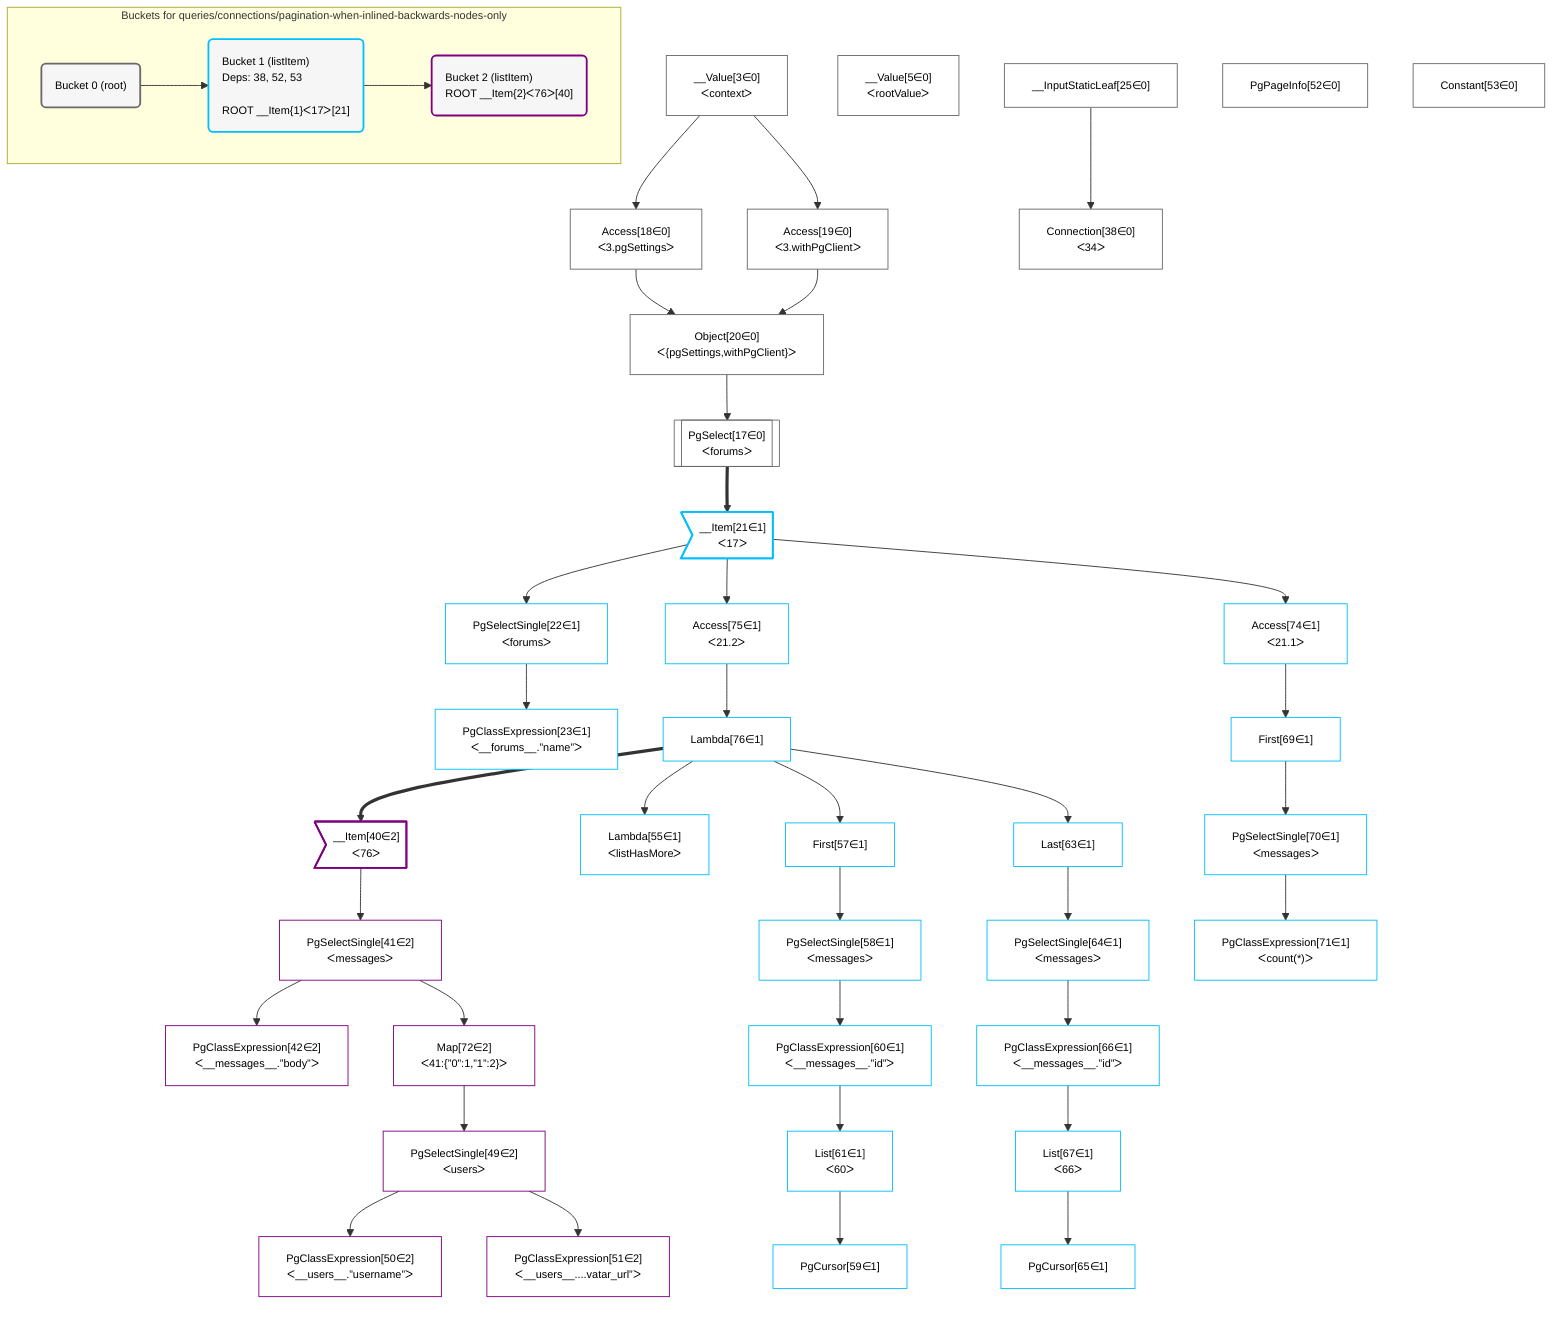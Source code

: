 %%{init: {'themeVariables': { 'fontSize': '12px'}}}%%
graph TD
    classDef path fill:#eee,stroke:#000,color:#000
    classDef plan fill:#fff,stroke-width:1px,color:#000
    classDef itemplan fill:#fff,stroke-width:2px,color:#000
    classDef sideeffectplan fill:#f00,stroke-width:2px,color:#000
    classDef bucket fill:#f6f6f6,color:#000,stroke-width:2px,text-align:left


    %% define steps
    __Value3["__Value[3∈0]<br />ᐸcontextᐳ"]:::plan
    __Value5["__Value[5∈0]<br />ᐸrootValueᐳ"]:::plan
    Access18["Access[18∈0]<br />ᐸ3.pgSettingsᐳ"]:::plan
    Access19["Access[19∈0]<br />ᐸ3.withPgClientᐳ"]:::plan
    Object20["Object[20∈0]<br />ᐸ{pgSettings,withPgClient}ᐳ"]:::plan
    PgSelect17[["PgSelect[17∈0]<br />ᐸforumsᐳ"]]:::plan
    __Item21>"__Item[21∈1]<br />ᐸ17ᐳ"]:::itemplan
    PgSelectSingle22["PgSelectSingle[22∈1]<br />ᐸforumsᐳ"]:::plan
    PgClassExpression23["PgClassExpression[23∈1]<br />ᐸ__forums__.”name”ᐳ"]:::plan
    __InputStaticLeaf25["__InputStaticLeaf[25∈0]"]:::plan
    Connection38["Connection[38∈0]<br />ᐸ34ᐳ"]:::plan
    Access75["Access[75∈1]<br />ᐸ21.2ᐳ"]:::plan
    Lambda76["Lambda[76∈1]"]:::plan
    __Item40>"__Item[40∈2]<br />ᐸ76ᐳ"]:::itemplan
    PgSelectSingle41["PgSelectSingle[41∈2]<br />ᐸmessagesᐳ"]:::plan
    PgClassExpression42["PgClassExpression[42∈2]<br />ᐸ__messages__.”body”ᐳ"]:::plan
    Map72["Map[72∈2]<br />ᐸ41:{”0”:1,”1”:2}ᐳ"]:::plan
    PgSelectSingle49["PgSelectSingle[49∈2]<br />ᐸusersᐳ"]:::plan
    PgClassExpression50["PgClassExpression[50∈2]<br />ᐸ__users__.”username”ᐳ"]:::plan
    PgClassExpression51["PgClassExpression[51∈2]<br />ᐸ__users__....vatar_url”ᐳ"]:::plan
    PgPageInfo52["PgPageInfo[52∈0]"]:::plan
    Constant53["Constant[53∈0]"]:::plan
    Lambda55["Lambda[55∈1]<br />ᐸlistHasMoreᐳ"]:::plan
    First57["First[57∈1]"]:::plan
    PgSelectSingle58["PgSelectSingle[58∈1]<br />ᐸmessagesᐳ"]:::plan
    PgClassExpression60["PgClassExpression[60∈1]<br />ᐸ__messages__.”id”ᐳ"]:::plan
    List61["List[61∈1]<br />ᐸ60ᐳ"]:::plan
    PgCursor59["PgCursor[59∈1]"]:::plan
    Last63["Last[63∈1]"]:::plan
    PgSelectSingle64["PgSelectSingle[64∈1]<br />ᐸmessagesᐳ"]:::plan
    PgClassExpression66["PgClassExpression[66∈1]<br />ᐸ__messages__.”id”ᐳ"]:::plan
    List67["List[67∈1]<br />ᐸ66ᐳ"]:::plan
    PgCursor65["PgCursor[65∈1]"]:::plan
    Access74["Access[74∈1]<br />ᐸ21.1ᐳ"]:::plan
    First69["First[69∈1]"]:::plan
    PgSelectSingle70["PgSelectSingle[70∈1]<br />ᐸmessagesᐳ"]:::plan
    PgClassExpression71["PgClassExpression[71∈1]<br />ᐸcount(*)ᐳ"]:::plan

    %% plan dependencies
    __Value3 --> Access18
    __Value3 --> Access19
    Access18 & Access19 --> Object20
    Object20 --> PgSelect17
    PgSelect17 ==> __Item21
    __Item21 --> PgSelectSingle22
    PgSelectSingle22 --> PgClassExpression23
    __InputStaticLeaf25 --> Connection38
    __Item21 --> Access75
    Access75 --> Lambda76
    Lambda76 ==> __Item40
    __Item40 --> PgSelectSingle41
    PgSelectSingle41 --> PgClassExpression42
    PgSelectSingle41 --> Map72
    Map72 --> PgSelectSingle49
    PgSelectSingle49 --> PgClassExpression50
    PgSelectSingle49 --> PgClassExpression51
    Lambda76 --> Lambda55
    Lambda76 --> First57
    First57 --> PgSelectSingle58
    PgSelectSingle58 --> PgClassExpression60
    PgClassExpression60 --> List61
    List61 --> PgCursor59
    Lambda76 --> Last63
    Last63 --> PgSelectSingle64
    PgSelectSingle64 --> PgClassExpression66
    PgClassExpression66 --> List67
    List67 --> PgCursor65
    __Item21 --> Access74
    Access74 --> First69
    First69 --> PgSelectSingle70
    PgSelectSingle70 --> PgClassExpression71

    subgraph "Buckets for queries/connections/pagination-when-inlined-backwards-nodes-only"
    Bucket0("Bucket 0 (root)"):::bucket
    classDef bucket0 stroke:#696969
    class Bucket0,__Value3,__Value5,PgSelect17,Access18,Access19,Object20,__InputStaticLeaf25,Connection38,PgPageInfo52,Constant53 bucket0
    Bucket1("Bucket 1 (listItem)<br />Deps: 38, 52, 53<br /><br />ROOT __Item{1}ᐸ17ᐳ[21]"):::bucket
    classDef bucket1 stroke:#00bfff
    class Bucket1,__Item21,PgSelectSingle22,PgClassExpression23,Lambda55,First57,PgSelectSingle58,PgCursor59,PgClassExpression60,List61,Last63,PgSelectSingle64,PgCursor65,PgClassExpression66,List67,First69,PgSelectSingle70,PgClassExpression71,Access74,Access75,Lambda76 bucket1
    Bucket2("Bucket 2 (listItem)<br />ROOT __Item{2}ᐸ76ᐳ[40]"):::bucket
    classDef bucket2 stroke:#7f007f
    class Bucket2,__Item40,PgSelectSingle41,PgClassExpression42,PgSelectSingle49,PgClassExpression50,PgClassExpression51,Map72 bucket2
    Bucket0 --> Bucket1
    Bucket1 --> Bucket2
    end